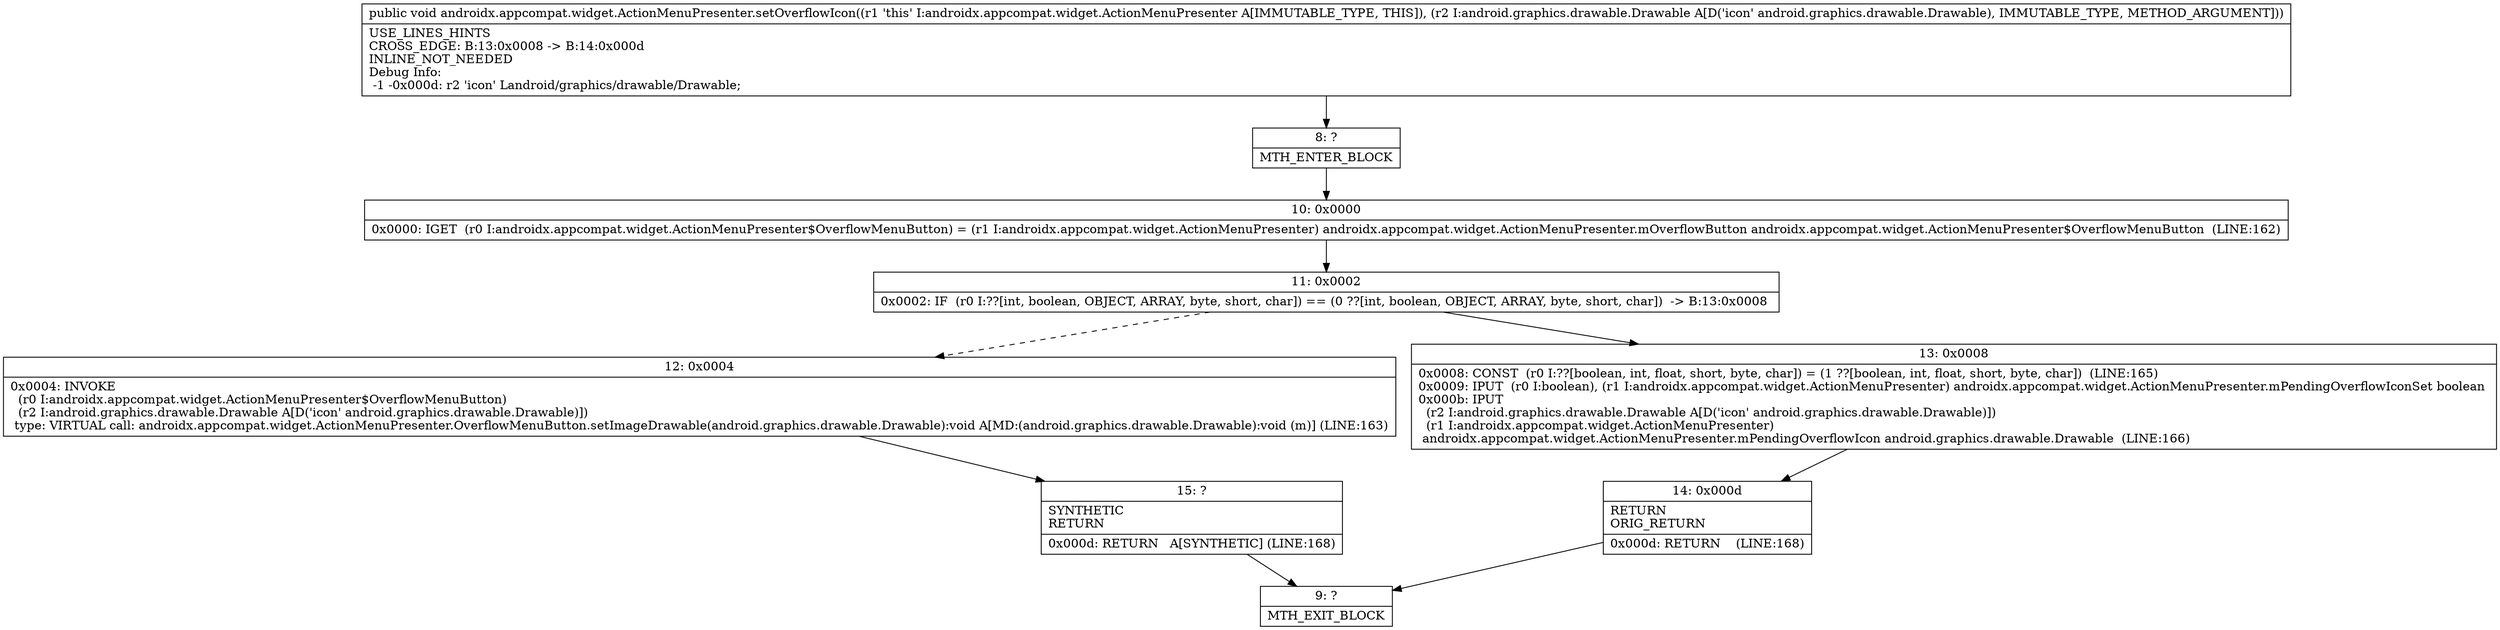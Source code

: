 digraph "CFG forandroidx.appcompat.widget.ActionMenuPresenter.setOverflowIcon(Landroid\/graphics\/drawable\/Drawable;)V" {
Node_8 [shape=record,label="{8\:\ ?|MTH_ENTER_BLOCK\l}"];
Node_10 [shape=record,label="{10\:\ 0x0000|0x0000: IGET  (r0 I:androidx.appcompat.widget.ActionMenuPresenter$OverflowMenuButton) = (r1 I:androidx.appcompat.widget.ActionMenuPresenter) androidx.appcompat.widget.ActionMenuPresenter.mOverflowButton androidx.appcompat.widget.ActionMenuPresenter$OverflowMenuButton  (LINE:162)\l}"];
Node_11 [shape=record,label="{11\:\ 0x0002|0x0002: IF  (r0 I:??[int, boolean, OBJECT, ARRAY, byte, short, char]) == (0 ??[int, boolean, OBJECT, ARRAY, byte, short, char])  \-\> B:13:0x0008 \l}"];
Node_12 [shape=record,label="{12\:\ 0x0004|0x0004: INVOKE  \l  (r0 I:androidx.appcompat.widget.ActionMenuPresenter$OverflowMenuButton)\l  (r2 I:android.graphics.drawable.Drawable A[D('icon' android.graphics.drawable.Drawable)])\l type: VIRTUAL call: androidx.appcompat.widget.ActionMenuPresenter.OverflowMenuButton.setImageDrawable(android.graphics.drawable.Drawable):void A[MD:(android.graphics.drawable.Drawable):void (m)] (LINE:163)\l}"];
Node_15 [shape=record,label="{15\:\ ?|SYNTHETIC\lRETURN\l|0x000d: RETURN   A[SYNTHETIC] (LINE:168)\l}"];
Node_9 [shape=record,label="{9\:\ ?|MTH_EXIT_BLOCK\l}"];
Node_13 [shape=record,label="{13\:\ 0x0008|0x0008: CONST  (r0 I:??[boolean, int, float, short, byte, char]) = (1 ??[boolean, int, float, short, byte, char])  (LINE:165)\l0x0009: IPUT  (r0 I:boolean), (r1 I:androidx.appcompat.widget.ActionMenuPresenter) androidx.appcompat.widget.ActionMenuPresenter.mPendingOverflowIconSet boolean \l0x000b: IPUT  \l  (r2 I:android.graphics.drawable.Drawable A[D('icon' android.graphics.drawable.Drawable)])\l  (r1 I:androidx.appcompat.widget.ActionMenuPresenter)\l androidx.appcompat.widget.ActionMenuPresenter.mPendingOverflowIcon android.graphics.drawable.Drawable  (LINE:166)\l}"];
Node_14 [shape=record,label="{14\:\ 0x000d|RETURN\lORIG_RETURN\l|0x000d: RETURN    (LINE:168)\l}"];
MethodNode[shape=record,label="{public void androidx.appcompat.widget.ActionMenuPresenter.setOverflowIcon((r1 'this' I:androidx.appcompat.widget.ActionMenuPresenter A[IMMUTABLE_TYPE, THIS]), (r2 I:android.graphics.drawable.Drawable A[D('icon' android.graphics.drawable.Drawable), IMMUTABLE_TYPE, METHOD_ARGUMENT]))  | USE_LINES_HINTS\lCROSS_EDGE: B:13:0x0008 \-\> B:14:0x000d\lINLINE_NOT_NEEDED\lDebug Info:\l  \-1 \-0x000d: r2 'icon' Landroid\/graphics\/drawable\/Drawable;\l}"];
MethodNode -> Node_8;Node_8 -> Node_10;
Node_10 -> Node_11;
Node_11 -> Node_12[style=dashed];
Node_11 -> Node_13;
Node_12 -> Node_15;
Node_15 -> Node_9;
Node_13 -> Node_14;
Node_14 -> Node_9;
}

